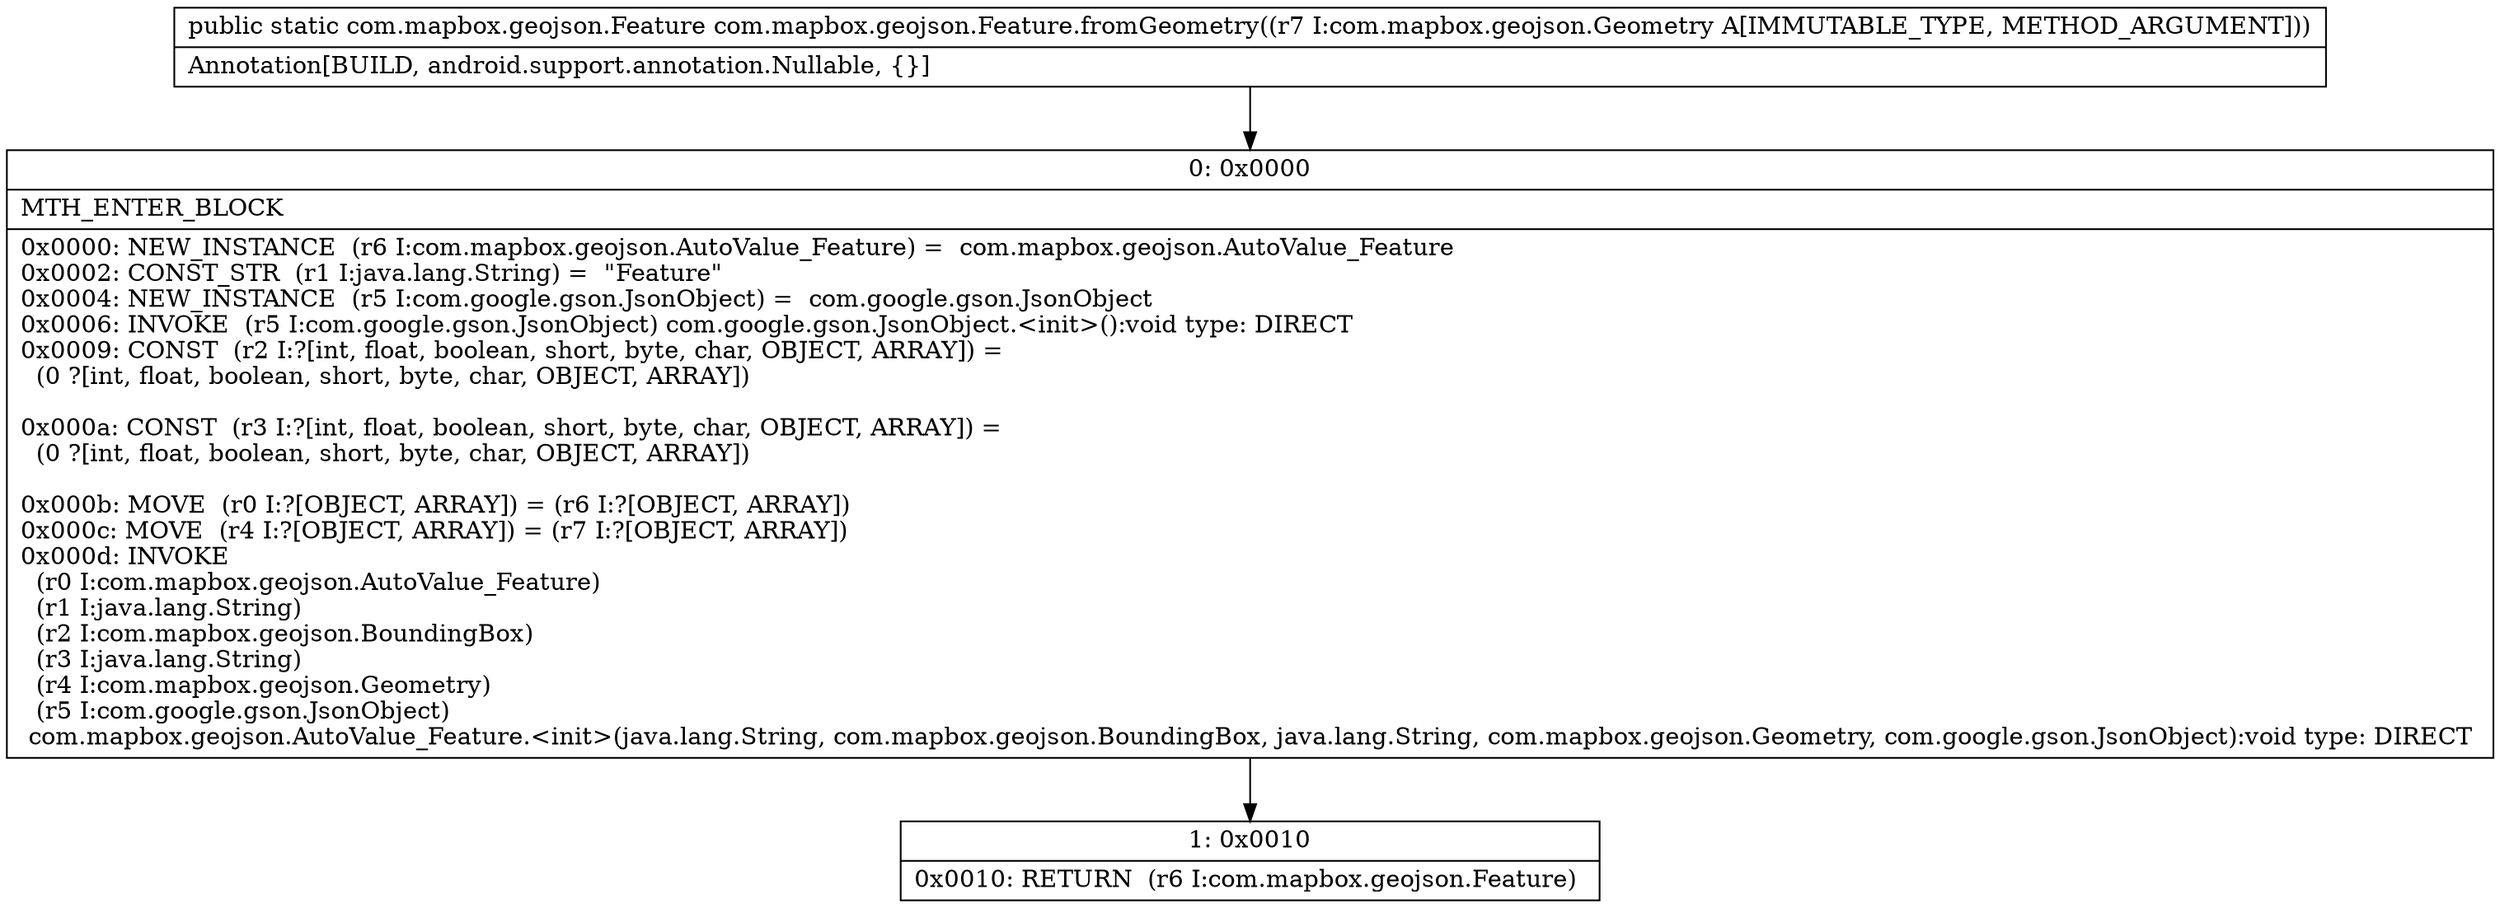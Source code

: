 digraph "CFG forcom.mapbox.geojson.Feature.fromGeometry(Lcom\/mapbox\/geojson\/Geometry;)Lcom\/mapbox\/geojson\/Feature;" {
Node_0 [shape=record,label="{0\:\ 0x0000|MTH_ENTER_BLOCK\l|0x0000: NEW_INSTANCE  (r6 I:com.mapbox.geojson.AutoValue_Feature) =  com.mapbox.geojson.AutoValue_Feature \l0x0002: CONST_STR  (r1 I:java.lang.String) =  \"Feature\" \l0x0004: NEW_INSTANCE  (r5 I:com.google.gson.JsonObject) =  com.google.gson.JsonObject \l0x0006: INVOKE  (r5 I:com.google.gson.JsonObject) com.google.gson.JsonObject.\<init\>():void type: DIRECT \l0x0009: CONST  (r2 I:?[int, float, boolean, short, byte, char, OBJECT, ARRAY]) = \l  (0 ?[int, float, boolean, short, byte, char, OBJECT, ARRAY])\l \l0x000a: CONST  (r3 I:?[int, float, boolean, short, byte, char, OBJECT, ARRAY]) = \l  (0 ?[int, float, boolean, short, byte, char, OBJECT, ARRAY])\l \l0x000b: MOVE  (r0 I:?[OBJECT, ARRAY]) = (r6 I:?[OBJECT, ARRAY]) \l0x000c: MOVE  (r4 I:?[OBJECT, ARRAY]) = (r7 I:?[OBJECT, ARRAY]) \l0x000d: INVOKE  \l  (r0 I:com.mapbox.geojson.AutoValue_Feature)\l  (r1 I:java.lang.String)\l  (r2 I:com.mapbox.geojson.BoundingBox)\l  (r3 I:java.lang.String)\l  (r4 I:com.mapbox.geojson.Geometry)\l  (r5 I:com.google.gson.JsonObject)\l com.mapbox.geojson.AutoValue_Feature.\<init\>(java.lang.String, com.mapbox.geojson.BoundingBox, java.lang.String, com.mapbox.geojson.Geometry, com.google.gson.JsonObject):void type: DIRECT \l}"];
Node_1 [shape=record,label="{1\:\ 0x0010|0x0010: RETURN  (r6 I:com.mapbox.geojson.Feature) \l}"];
MethodNode[shape=record,label="{public static com.mapbox.geojson.Feature com.mapbox.geojson.Feature.fromGeometry((r7 I:com.mapbox.geojson.Geometry A[IMMUTABLE_TYPE, METHOD_ARGUMENT]))  | Annotation[BUILD, android.support.annotation.Nullable, \{\}]\l}"];
MethodNode -> Node_0;
Node_0 -> Node_1;
}

